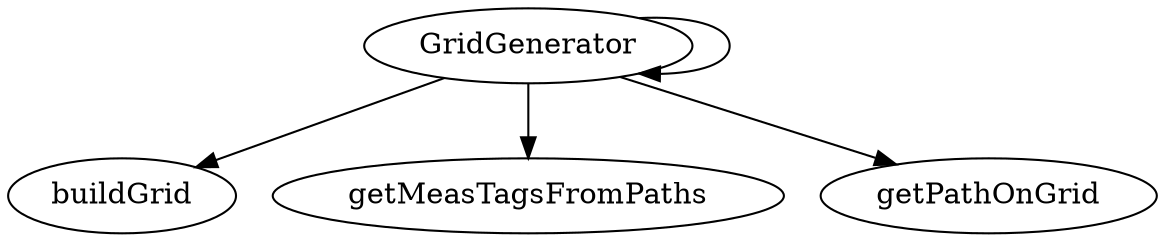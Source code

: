/* Created by mdot for Matlab */
digraph m2html {
  GridGenerator -> GridGenerator;
  GridGenerator -> buildGrid;
  GridGenerator -> getMeasTagsFromPaths;
  GridGenerator -> getPathOnGrid;

  GridGenerator [URL="GridGenerator.html"];
  buildGrid [URL="buildGrid.html"];
  getMeasTagsFromPaths [URL="getMeasTagsFromPaths.html"];
  getPathOnGrid [URL="getPathOnGrid.html"];
}